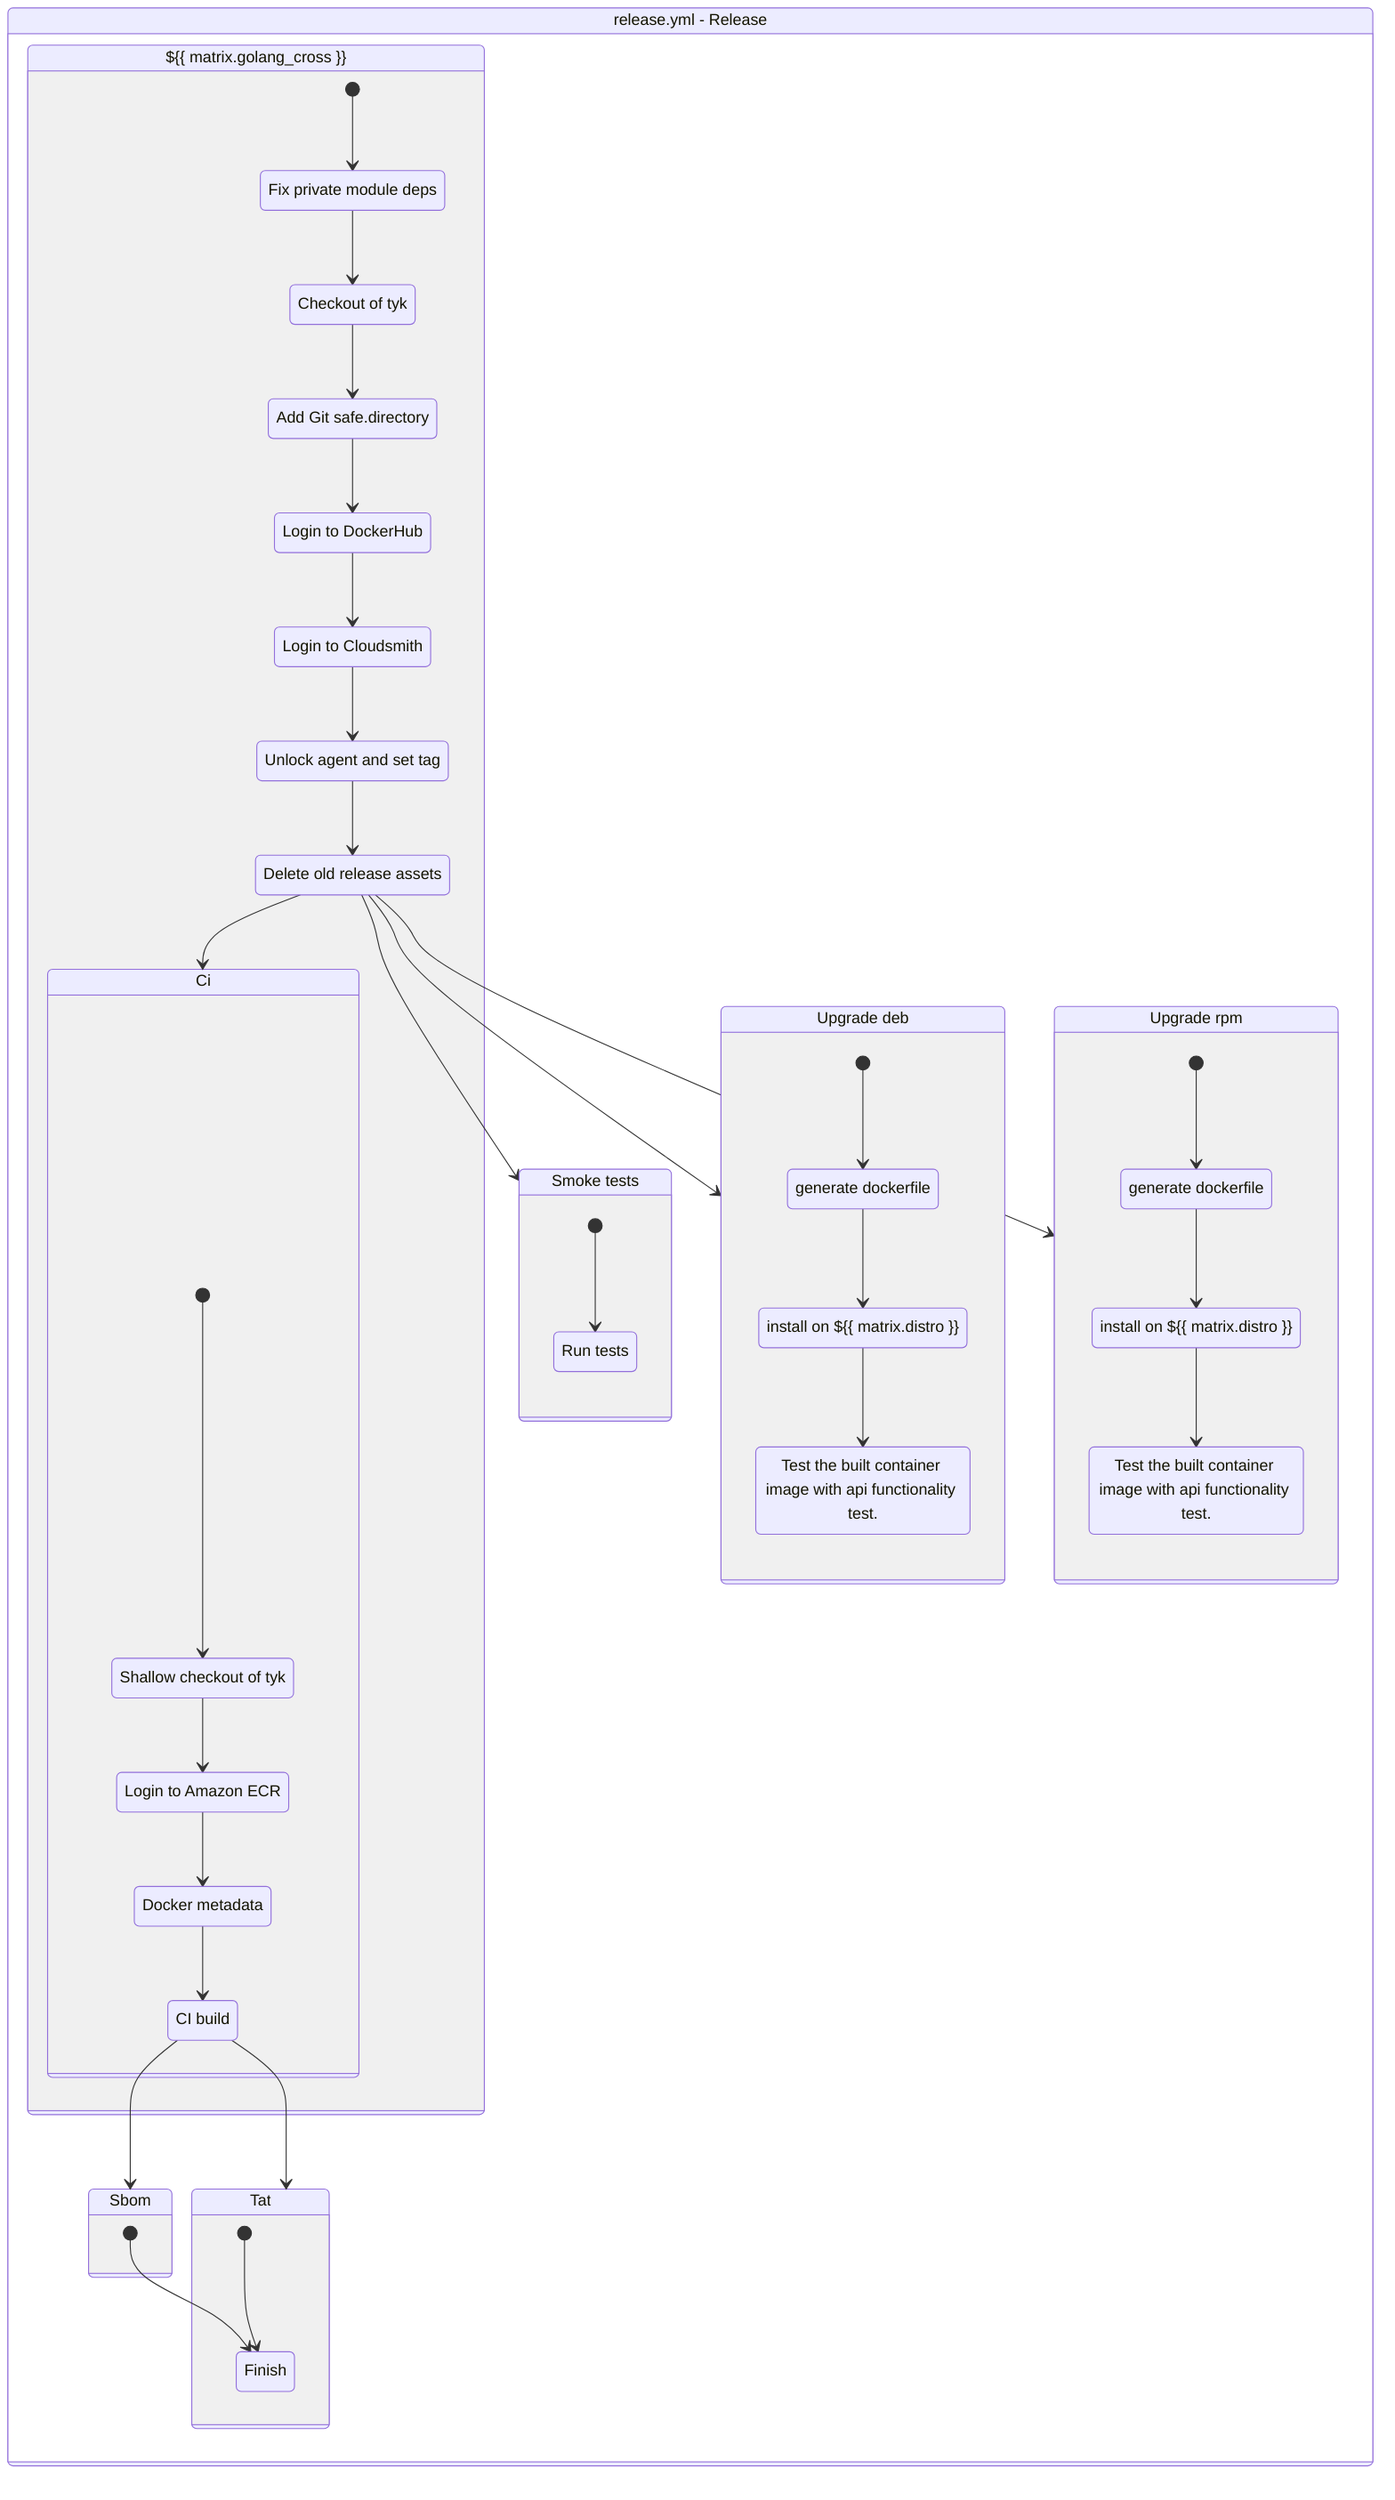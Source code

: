 stateDiagram-v2
    workflow : release.yml - Release
    state workflow {
        ci: Ci
        state ci {
            [*] --> step0ci
            step0ci : Shallow checkout of tyk
            step0ci --> step2ci
            step2ci : Login to Amazon ECR
            step2ci --> step4ci
            step4ci : Docker metadata
            step4ci --> step7ci
            step7ci : CI build
            step7ci --> sbom
            step7ci --> tat
        }

        goreleaser: ${{ matrix.golang_cross }}
        state goreleaser {
            [*] --> step0goreleaser
            step0goreleaser : Fix private module deps
            step0goreleaser --> step1goreleaser
            step1goreleaser : Checkout of tyk
            step1goreleaser --> step2goreleaser
            step2goreleaser : Add Git safe.directory
            step2goreleaser --> step5goreleaser
            step5goreleaser : Login to DockerHub
            step5goreleaser --> step6goreleaser
            step6goreleaser : Login to Cloudsmith
            step6goreleaser --> step7goreleaser
            step7goreleaser : Unlock agent and set tag
            step7goreleaser --> step8goreleaser
            step8goreleaser : Delete old release assets
            step8goreleaser --> ci
            step8goreleaser --> smoke_tests
            step8goreleaser --> upgrade_deb
            step8goreleaser --> upgrade_rpm
        }

        sbom: Sbom
        state sbom {
            [*] --> Finish
        }

        smoke_tests: Smoke tests
        state smoke_tests {
            [*] --> step1smoke_tests
            step1smoke_tests : Run tests
        }

        tat: Tat
        state tat {
            [*] --> Finish
        }

        upgrade_deb: Upgrade deb
        state upgrade_deb {
            [*] --> step4upgrade_deb
            step4upgrade_deb : generate dockerfile
            step4upgrade_deb --> step5upgrade_deb
            step5upgrade_deb : install on ${{ matrix.distro }}
            step5upgrade_deb --> step6upgrade_deb
            step6upgrade_deb : Test the built container image with api functionality test.
        }

        upgrade_rpm: Upgrade rpm
        state upgrade_rpm {
            [*] --> step3upgrade_rpm
            step3upgrade_rpm : generate dockerfile
            step3upgrade_rpm --> step4upgrade_rpm
            step4upgrade_rpm : install on ${{ matrix.distro }}
            step4upgrade_rpm --> step5upgrade_rpm
            step5upgrade_rpm : Test the built container image with api functionality test.
        }
    }
